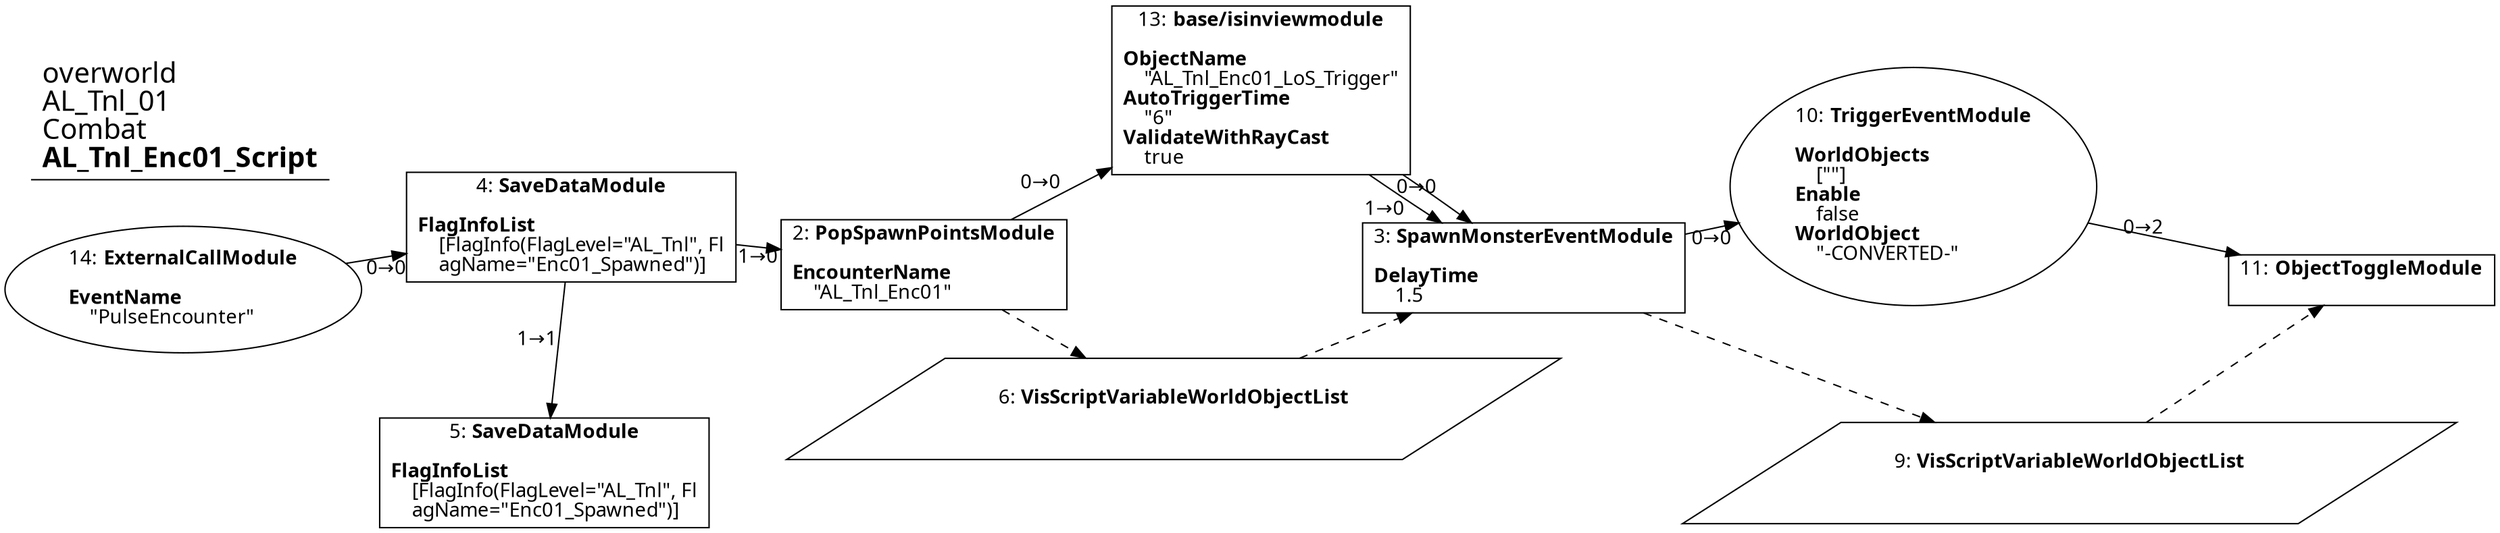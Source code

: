 digraph {
    layout = fdp;
    overlap = prism;
    sep = "+16";
    splines = spline;

    node [ shape = box ];

    graph [ fontname = "Segoe UI" ];
    node [ fontname = "Segoe UI" ];
    edge [ fontname = "Segoe UI" ];

    2 [ label = <2: <b>PopSpawnPointsModule</b><br/><br/><b>EncounterName</b><br align="left"/>    &quot;AL_Tnl_Enc01&quot;<br align="left"/>> ];
    2 [ pos = "0.721,-0.21900001!" ];
    2 -> 13 [ label = "0→0" ];
    2 -> 6 [ style = dashed ];

    3 [ label = <3: <b>SpawnMonsterEventModule</b><br/><br/><b>DelayTime</b><br align="left"/>    1.5<br align="left"/>> ];
    3 [ pos = "1.2140001,-0.21900001!" ];
    3 -> 10 [ label = "0→0" ];
    6 -> 3 [ style = dashed ];
    3 -> 9 [ style = dashed ];

    4 [ label = <4: <b>SaveDataModule</b><br/><br/><b>FlagInfoList</b><br align="left"/>    [FlagInfo(FlagLevel=&quot;AL_Tnl&quot;, Fl<br align="left"/>    agName=&quot;Enc01_Spawned&quot;)]<br align="left"/>> ];
    4 [ pos = "0.45600003,-0.19500001!" ];
    4 -> 5 [ label = "1→1" ];
    4 -> 2 [ label = "1→0" ];

    5 [ label = <5: <b>SaveDataModule</b><br/><br/><b>FlagInfoList</b><br align="left"/>    [FlagInfo(FlagLevel=&quot;AL_Tnl&quot;, Fl<br align="left"/>    agName=&quot;Enc01_Spawned&quot;)]<br align="left"/>> ];
    5 [ pos = "0.66200006,-0.37300003!" ];

    6 [ label = <6: <b>VisScriptVariableWorldObjectList</b><br/><br/>> ];
    6 [ shape = parallelogram ]
    6 [ pos = "0.96500003,-0.316!" ];

    9 [ label = <9: <b>VisScriptVariableWorldObjectList</b><br/><br/>> ];
    9 [ shape = parallelogram ]
    9 [ pos = "1.4810001,-0.38500002!" ];

    10 [ label = <10: <b>TriggerEventModule</b><br/><br/><b>WorldObjects</b><br align="left"/>    [&quot;&quot;]<br align="left"/><b>Enable</b><br align="left"/>    false<br align="left"/><b>WorldObject</b><br align="left"/>    &quot;-CONVERTED-&quot;<br align="left"/>> ];
    10 [ shape = oval ]
    10 [ pos = "1.554,-0.16800001!" ];
    10 -> 11 [ label = "0→2" ];

    11 [ label = <11: <b>ObjectToggleModule</b><br/><br/>> ];
    11 [ pos = "1.858,-0.24200001!" ];
    9 -> 11 [ style = dashed ];

    13 [ label = <13: <b>base/isinviewmodule</b><br/><br/><b>ObjectName</b><br align="left"/>    &quot;AL_Tnl_Enc01_LoS_Trigger&quot;<br align="left"/><b>AutoTriggerTime</b><br align="left"/>    &quot;6&quot;<br align="left"/><b>ValidateWithRayCast</b><br align="left"/>    true<br align="left"/>> ];
    13 [ pos = "0.97900003,-0.16700001!" ];
    13 -> 3 [ label = "0→0" ];
    13 -> 3 [ label = "1→0" ];

    14 [ label = <14: <b>ExternalCallModule</b><br/><br/><b>EventName</b><br align="left"/>    &quot;PulseEncounter&quot;<br align="left"/>> ];
    14 [ shape = oval ]
    14 [ pos = "0.22700001,-0.19500001!" ];
    14 -> 4 [ label = "0→0" ];

    title [ pos = "0.22600001,-0.16600001!" ];
    title [ shape = underline ];
    title [ label = <<font point-size="20">overworld<br align="left"/>AL_Tnl_01<br align="left"/>Combat<br align="left"/><b>AL_Tnl_Enc01_Script</b><br align="left"/></font>> ];
}
